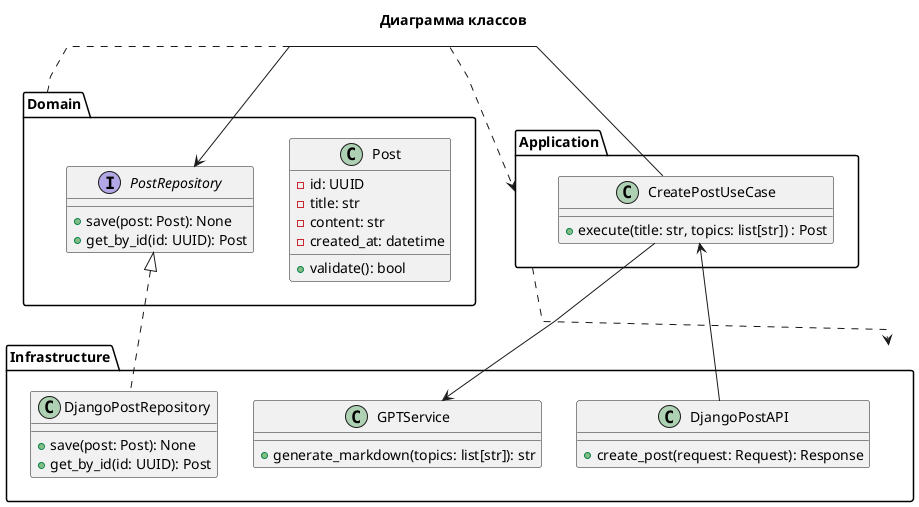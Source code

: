 @startuml c4_class
title Диаграмма классов
skinparam linetype polyline
top to bottom direction

package "Domain" {
  class Post {
    - id: UUID
    - title: str
    - content: str
    - created_at: datetime
    + validate(): bool
  }

  interface PostRepository {
    + save(post: Post): None
    + get_by_id(id: UUID): Post
  }
}

package "Application" {
  class CreatePostUseCase {
    + execute(title: str, topics: list[str]) : Post
  }
}

package "Infrastructure" {
  class DjangoPostRepository {
    + save(post: Post): None
    + get_by_id(id: UUID): Post
  }

  class GPTService {
    + generate_markdown(topics: list[str]): str
  }

  class DjangoPostAPI {
    + create_post(request: Request): Response
  }
}

Domain ..> Application
Application ..> Infrastructure

PostRepository <|.. DjangoPostRepository
CreatePostUseCase --> PostRepository
CreatePostUseCase --> GPTService
DjangoPostAPI --> CreatePostUseCase

@enduml
